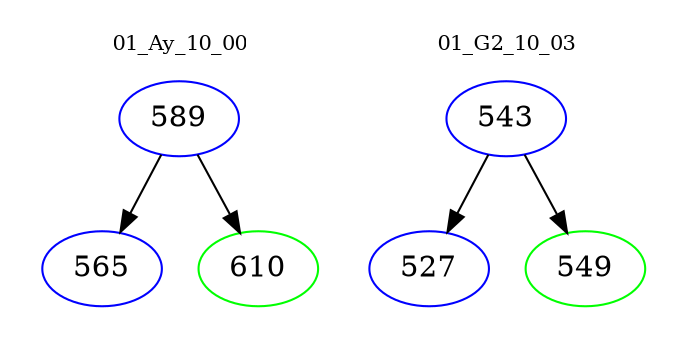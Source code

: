 digraph{
subgraph cluster_0 {
color = white
label = "01_Ay_10_00";
fontsize=10;
T0_589 [label="589", color="blue"]
T0_589 -> T0_565 [color="black"]
T0_565 [label="565", color="blue"]
T0_589 -> T0_610 [color="black"]
T0_610 [label="610", color="green"]
}
subgraph cluster_1 {
color = white
label = "01_G2_10_03";
fontsize=10;
T1_543 [label="543", color="blue"]
T1_543 -> T1_527 [color="black"]
T1_527 [label="527", color="blue"]
T1_543 -> T1_549 [color="black"]
T1_549 [label="549", color="green"]
}
}

